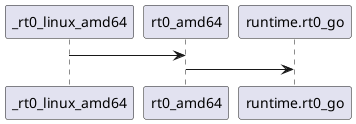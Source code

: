 @startuml golang_startup
participant _rt0_linux_amd64  
participant rt0_amd64
participant "runtime.rt0_go" as rt0_go

_rt0_linux_amd64 -> rt0_amd64
rt0_amd64->rt0_go



@enduml